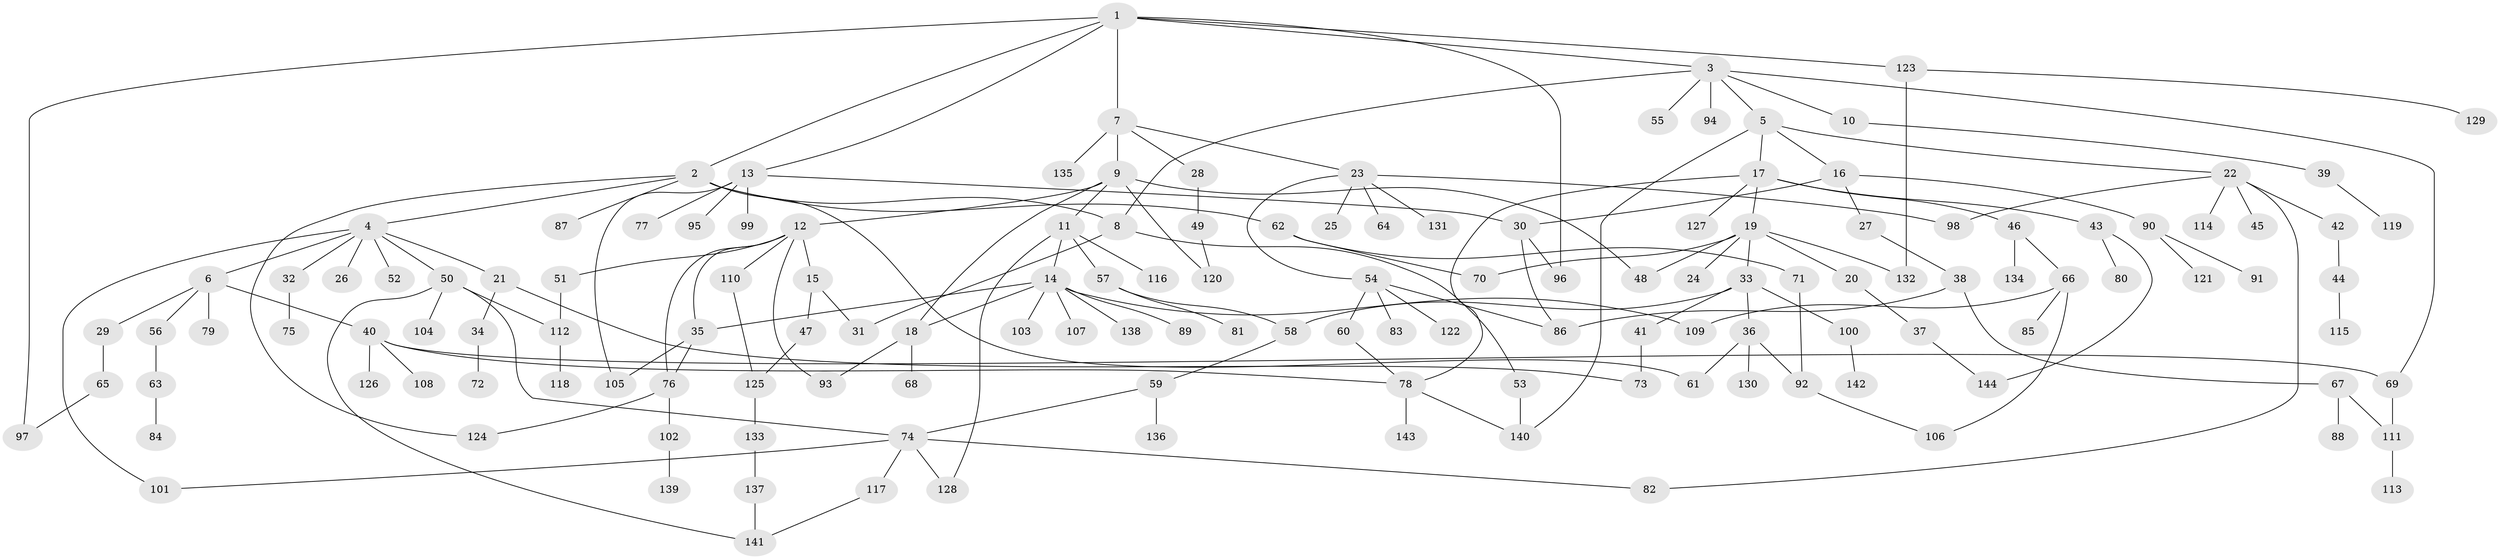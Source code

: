 // Generated by graph-tools (version 1.1) at 2025/34/03/09/25 02:34:05]
// undirected, 144 vertices, 182 edges
graph export_dot {
graph [start="1"]
  node [color=gray90,style=filled];
  1;
  2;
  3;
  4;
  5;
  6;
  7;
  8;
  9;
  10;
  11;
  12;
  13;
  14;
  15;
  16;
  17;
  18;
  19;
  20;
  21;
  22;
  23;
  24;
  25;
  26;
  27;
  28;
  29;
  30;
  31;
  32;
  33;
  34;
  35;
  36;
  37;
  38;
  39;
  40;
  41;
  42;
  43;
  44;
  45;
  46;
  47;
  48;
  49;
  50;
  51;
  52;
  53;
  54;
  55;
  56;
  57;
  58;
  59;
  60;
  61;
  62;
  63;
  64;
  65;
  66;
  67;
  68;
  69;
  70;
  71;
  72;
  73;
  74;
  75;
  76;
  77;
  78;
  79;
  80;
  81;
  82;
  83;
  84;
  85;
  86;
  87;
  88;
  89;
  90;
  91;
  92;
  93;
  94;
  95;
  96;
  97;
  98;
  99;
  100;
  101;
  102;
  103;
  104;
  105;
  106;
  107;
  108;
  109;
  110;
  111;
  112;
  113;
  114;
  115;
  116;
  117;
  118;
  119;
  120;
  121;
  122;
  123;
  124;
  125;
  126;
  127;
  128;
  129;
  130;
  131;
  132;
  133;
  134;
  135;
  136;
  137;
  138;
  139;
  140;
  141;
  142;
  143;
  144;
  1 -- 2;
  1 -- 3;
  1 -- 7;
  1 -- 13;
  1 -- 97;
  1 -- 123;
  1 -- 96;
  2 -- 4;
  2 -- 61;
  2 -- 62;
  2 -- 87;
  2 -- 8;
  2 -- 124;
  3 -- 5;
  3 -- 8;
  3 -- 10;
  3 -- 55;
  3 -- 94;
  3 -- 69;
  4 -- 6;
  4 -- 21;
  4 -- 26;
  4 -- 32;
  4 -- 50;
  4 -- 52;
  4 -- 101;
  5 -- 16;
  5 -- 17;
  5 -- 22;
  5 -- 140;
  6 -- 29;
  6 -- 40;
  6 -- 56;
  6 -- 79;
  7 -- 9;
  7 -- 23;
  7 -- 28;
  7 -- 135;
  8 -- 53;
  8 -- 31;
  9 -- 11;
  9 -- 12;
  9 -- 18;
  9 -- 120;
  9 -- 48;
  10 -- 39;
  11 -- 14;
  11 -- 57;
  11 -- 116;
  11 -- 128;
  12 -- 15;
  12 -- 35;
  12 -- 51;
  12 -- 110;
  12 -- 93;
  12 -- 76;
  13 -- 77;
  13 -- 95;
  13 -- 99;
  13 -- 105;
  13 -- 30;
  14 -- 89;
  14 -- 103;
  14 -- 107;
  14 -- 109;
  14 -- 138;
  14 -- 35;
  14 -- 18;
  15 -- 31;
  15 -- 47;
  16 -- 27;
  16 -- 30;
  16 -- 90;
  17 -- 19;
  17 -- 43;
  17 -- 46;
  17 -- 127;
  17 -- 78;
  18 -- 68;
  18 -- 93;
  19 -- 20;
  19 -- 24;
  19 -- 33;
  19 -- 48;
  19 -- 132;
  19 -- 70;
  20 -- 37;
  21 -- 34;
  21 -- 73;
  22 -- 42;
  22 -- 45;
  22 -- 82;
  22 -- 98;
  22 -- 114;
  23 -- 25;
  23 -- 54;
  23 -- 64;
  23 -- 131;
  23 -- 98;
  27 -- 38;
  28 -- 49;
  29 -- 65;
  30 -- 96;
  30 -- 86;
  32 -- 75;
  33 -- 36;
  33 -- 41;
  33 -- 58;
  33 -- 100;
  34 -- 72;
  35 -- 76;
  35 -- 105;
  36 -- 92;
  36 -- 130;
  36 -- 61;
  37 -- 144;
  38 -- 67;
  38 -- 86;
  39 -- 119;
  40 -- 69;
  40 -- 108;
  40 -- 126;
  40 -- 78;
  41 -- 73;
  42 -- 44;
  43 -- 80;
  43 -- 144;
  44 -- 115;
  46 -- 66;
  46 -- 134;
  47 -- 125;
  49 -- 120;
  50 -- 104;
  50 -- 141;
  50 -- 74;
  50 -- 112;
  51 -- 112;
  53 -- 140;
  54 -- 60;
  54 -- 83;
  54 -- 122;
  54 -- 86;
  56 -- 63;
  57 -- 81;
  57 -- 58;
  58 -- 59;
  59 -- 74;
  59 -- 136;
  60 -- 78;
  62 -- 70;
  62 -- 71;
  63 -- 84;
  65 -- 97;
  66 -- 85;
  66 -- 109;
  66 -- 106;
  67 -- 88;
  67 -- 111;
  69 -- 111;
  71 -- 92;
  74 -- 101;
  74 -- 117;
  74 -- 128;
  74 -- 82;
  76 -- 102;
  76 -- 124;
  78 -- 140;
  78 -- 143;
  90 -- 91;
  90 -- 121;
  92 -- 106;
  100 -- 142;
  102 -- 139;
  110 -- 125;
  111 -- 113;
  112 -- 118;
  117 -- 141;
  123 -- 129;
  123 -- 132;
  125 -- 133;
  133 -- 137;
  137 -- 141;
}
